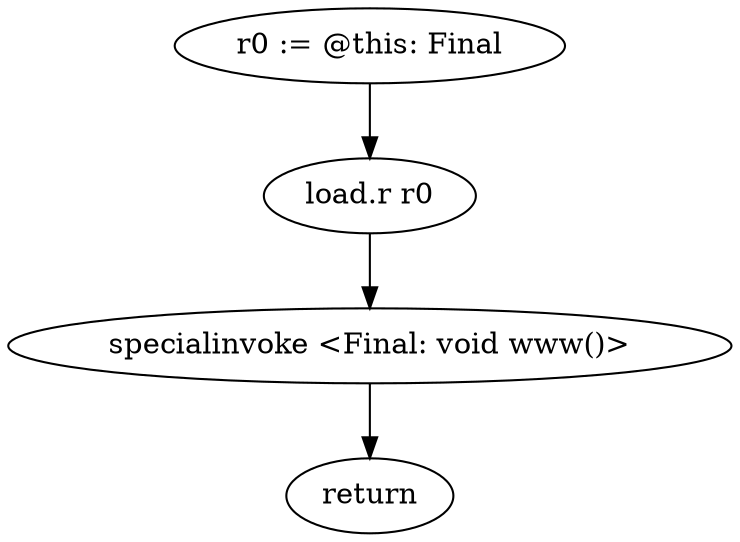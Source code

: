 digraph "" {
    "r0 := @this: Final"
    "load.r r0"
    "r0 := @this: Final"->"load.r r0";
    "specialinvoke <Final: void www()>"
    "load.r r0"->"specialinvoke <Final: void www()>";
    "return"
    "specialinvoke <Final: void www()>"->"return";
}
